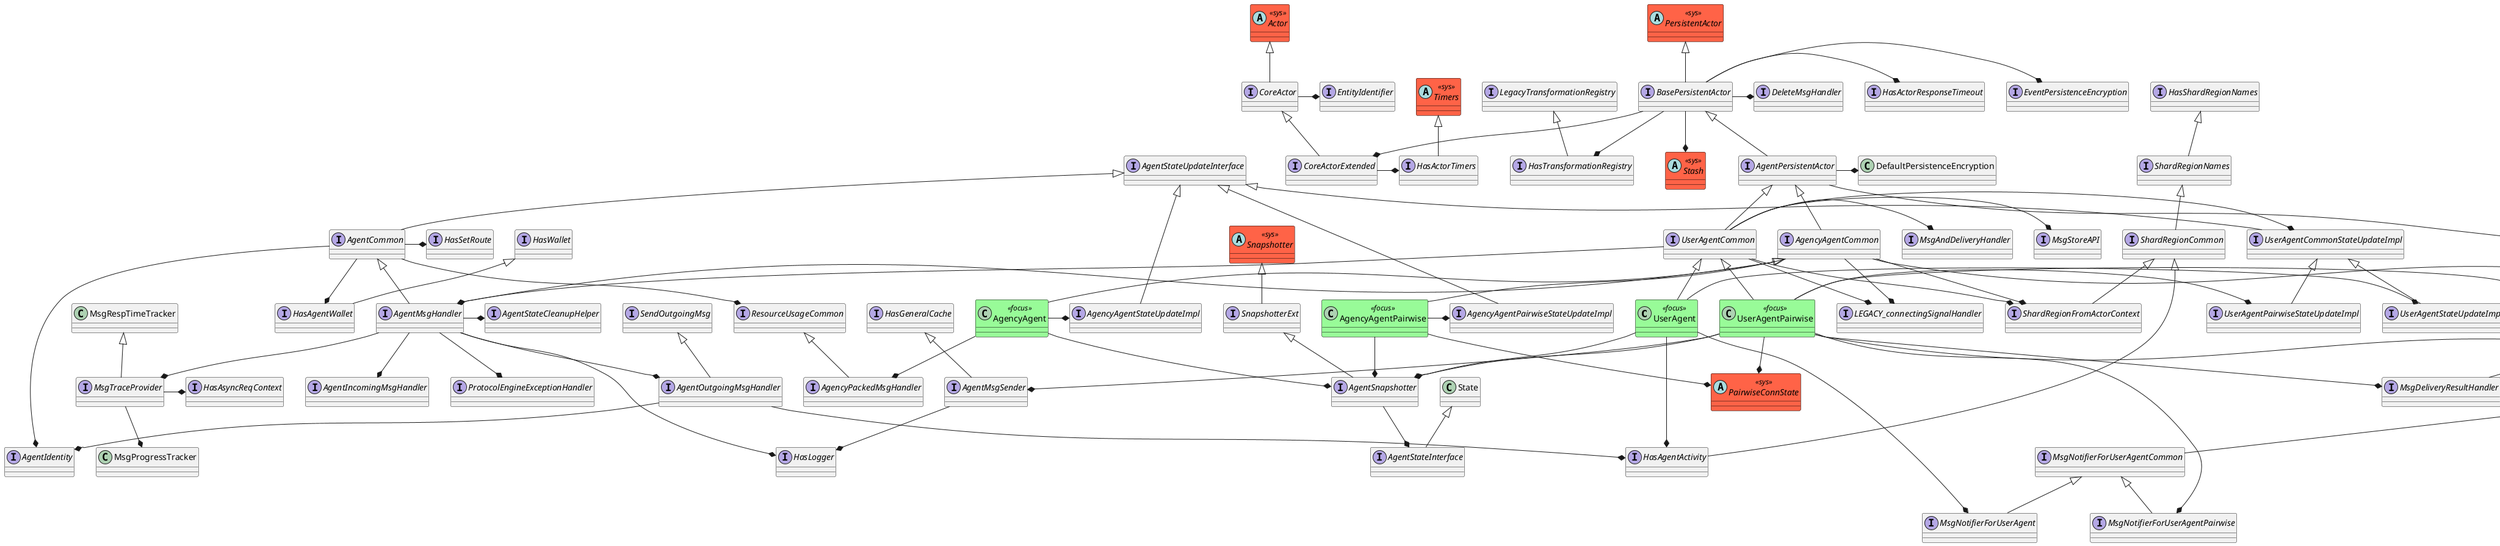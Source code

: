 @startuml
skinparam class {
    BackgroundColor<<focus>> PaleGreen
    BorderColor<<focus>> Black
    BackgroundColor<<sys>> Tomato
    BorderColor<<sys>> Black
}
class UserAgent <<focus>>
interface UserAgentCommon
interface AgentPersistentActor
interface BasePersistentActor
abstract class PersistentActor <<sys>>
interface EventPersistenceEncryption
interface CoreActorExtended
interface CoreActor
abstract class Actor <<sys>>
interface EntityIdentifier
interface HasActorTimers
abstract class Timers <<sys>>
interface HasActorResponseTimeout
interface DeleteMsgHandler
interface HasTransformationRegistry
interface LegacyTransformationRegistry
abstract class Stash <<sys>>
class DefaultPersistenceEncryption
interface HasAppConfig
interface UserAgentCommonStateUpdateImpl
interface AgentStateUpdateInterface
interface MsgAndDeliveryHandler
interface AgentMsgHandler
interface AgentCommon
interface AgentIdentity
interface HasAgentWallet
interface HasWallet
interface HasSetRoute
interface ResourceUsageCommon
interface ProtocolEngineExceptionHandler
interface AgentIncomingMsgHandler
interface AgentOutgoingMsgHandler
interface SendOutgoingMsg
interface HasAgentActivity
interface ShardRegionCommon
interface ShardRegionNames
interface HasShardRegionNames
interface MsgTraceProvider
class MsgRespTimeTracker
class MsgProgressTracker
interface HasAsyncReqContext
interface AgentStateCleanupHelper
interface HasLogger
interface ShardRegionFromActorContext
interface MsgStoreAPI
interface LEGACY_connectingSignalHandler
interface UserAgentStateUpdateImpl
interface MsgNotifierForUserAgent
interface MsgNotifierForUserAgentCommon
interface MsgNotifierForStoredMsgs
interface MsgNotifier
interface PushNotifMsgBuilder
interface AgentSnapshotter
interface AgentStateInterface
class State
interface SnapshotterExt
abstract class Snapshotter <<sys>>
class UserAgentPairwise <<focus>>
interface UserAgentPairwiseStateUpdateImpl
interface AgentMsgSender
interface HasGeneralCache
interface UsesConfigs
abstract class PairwiseConnState <<sys>>
interface MsgDeliveryResultHandler
interface HasAgentMsgTransformer
interface MsgNotifierForUserAgentPairwise
interface FailedMsgRetrier
class AgencyAgent <<focus>>
interface AgencyAgentCommon
interface AgencyAgentStateUpdateImpl
interface AgencyPackedMsgHandler
class AgencyAgentPairwise <<focus>>
interface AgencyAgentPairwiseStateUpdateImpl

UserAgent -up-|> UserAgentCommon
UserAgent -* UserAgentStateUpdateImpl
UserAgent -down-* HasAgentActivity
UserAgent --* MsgNotifierForUserAgent
UserAgent -down-* AgentSnapshotter
UserAgentCommon -up-|> AgentPersistentActor
UserAgentCommon -* UserAgentCommonStateUpdateImpl
UserAgentCommon -* MsgAndDeliveryHandler
UserAgentCommon --* AgentMsgHandler
UserAgentCommon -down-* ShardRegionFromActorContext
UserAgentCommon -* MsgStoreAPI
UserAgentCommon --* LEGACY_connectingSignalHandler
AgentPersistentActor -up-|> BasePersistentActor
AgentPersistentActor -* DefaultPersistenceEncryption
AgentPersistentActor --* HasAppConfig
BasePersistentActor -up-|> PersistentActor
BasePersistentActor -* EventPersistenceEncryption
BasePersistentActor --* CoreActorExtended
BasePersistentActor -* HasActorResponseTimeout
BasePersistentActor -* DeleteMsgHandler
BasePersistentActor --* HasTransformationRegistry
BasePersistentActor -down-* Stash
CoreActorExtended -up-|> CoreActor
CoreActorExtended -* HasActorTimers
CoreActor -up-|> Actor
CoreActor -* EntityIdentifier
HasActorTimers -up-|> Timers
HasTransformationRegistry -up-|> LegacyTransformationRegistry
UserAgentCommonStateUpdateImpl -up-|> AgentStateUpdateInterface
AgentMsgHandler -up-|> AgentCommon
AgentMsgHandler -down-* ProtocolEngineExceptionHandler
AgentMsgHandler --* AgentIncomingMsgHandler
AgentMsgHandler --* AgentOutgoingMsgHandler
AgentMsgHandler -down-* MsgTraceProvider
AgentMsgHandler -* AgentStateCleanupHelper
AgentMsgHandler -down-* HasLogger
AgentCommon -up-|> AgentStateUpdateInterface
AgentCommon -* AgentIdentity
AgentCommon --* HasAgentWallet
AgentCommon -* HasSetRoute
AgentCommon --* ResourceUsageCommon
HasAgentWallet -up-|> HasWallet
AgentOutgoingMsgHandler -up-|> SendOutgoingMsg
AgentOutgoingMsgHandler -down-* AgentIdentity
AgentOutgoingMsgHandler -down-* HasAgentActivity
HasAgentActivity -up-|> ShardRegionCommon
ShardRegionCommon -up-|> ShardRegionNames
ShardRegionNames -up-|> HasShardRegionNames
MsgTraceProvider -up-|> MsgRespTimeTracker
MsgTraceProvider --* MsgProgressTracker
MsgTraceProvider -* HasAsyncReqContext
ShardRegionFromActorContext -up-|> ShardRegionCommon
UserAgentStateUpdateImpl -up-|> UserAgentCommonStateUpdateImpl
MsgNotifierForUserAgent -up-|> MsgNotifierForUserAgentCommon
MsgNotifierForUserAgentCommon -up-|> MsgNotifierForStoredMsgs
MsgNotifierForStoredMsgs -up-|> MsgNotifier
MsgNotifierForStoredMsgs -down-* PushNotifMsgBuilder
PushNotifMsgBuilder -up-|> HasAppConfig
AgentSnapshotter --* AgentStateInterface
AgentSnapshotter -up-|> SnapshotterExt
AgentStateInterface -up-|> State
SnapshotterExt -up-|> Snapshotter
UserAgentPairwise -up-|> UserAgentCommon
UserAgentPairwise -* UserAgentPairwiseStateUpdateImpl
UserAgentPairwise --* AgentMsgSender
UserAgentPairwise --* UsesConfigs
UserAgentPairwise -down-* PairwiseConnState
UserAgentPairwise -down-* MsgDeliveryResultHandler
UserAgentPairwise --* MsgNotifierForUserAgentPairwise
UserAgentPairwise -* FailedMsgRetrier
UserAgentPairwise -down-* AgentSnapshotter
UserAgentPairwiseStateUpdateImpl -up-|> UserAgentCommonStateUpdateImpl
AgentMsgSender -up-|> HasGeneralCache
AgentMsgSender -down-* HasLogger
UsesConfigs -up-|> HasAppConfig
MsgDeliveryResultHandler -up-|> HasAgentMsgTransformer
MsgNotifierForUserAgentPairwise -up-|> MsgNotifierForUserAgentCommon
AgencyAgent -up-|> AgencyAgentCommon
AgencyAgent -* AgencyAgentStateUpdateImpl
AgencyAgent -* AgencyPackedMsgHandler
AgencyAgent -down-* AgentSnapshotter
AgencyAgentCommon -up-|> AgentPersistentActor
AgencyAgentCommon --* AgentMsgHandler
AgencyAgentCommon -down-* ShardRegionFromActorContext
AgencyAgentCommon --* MsgNotifier
AgencyAgentCommon -* LEGACY_connectingSignalHandler
AgencyAgentStateUpdateImpl -up-|> AgentStateUpdateInterface
AgencyPackedMsgHandler -up-|> ResourceUsageCommon
AgencyAgentPairwise -up-|> AgencyAgentCommon
AgencyAgentPairwise -* AgencyAgentPairwiseStateUpdateImpl
AgencyAgentPairwise -down-* PairwiseConnState
AgencyAgentPairwise -down-* AgentSnapshotter
AgencyAgentPairwiseStateUpdateImpl -up-|> AgentStateUpdateInterface

@enduml
